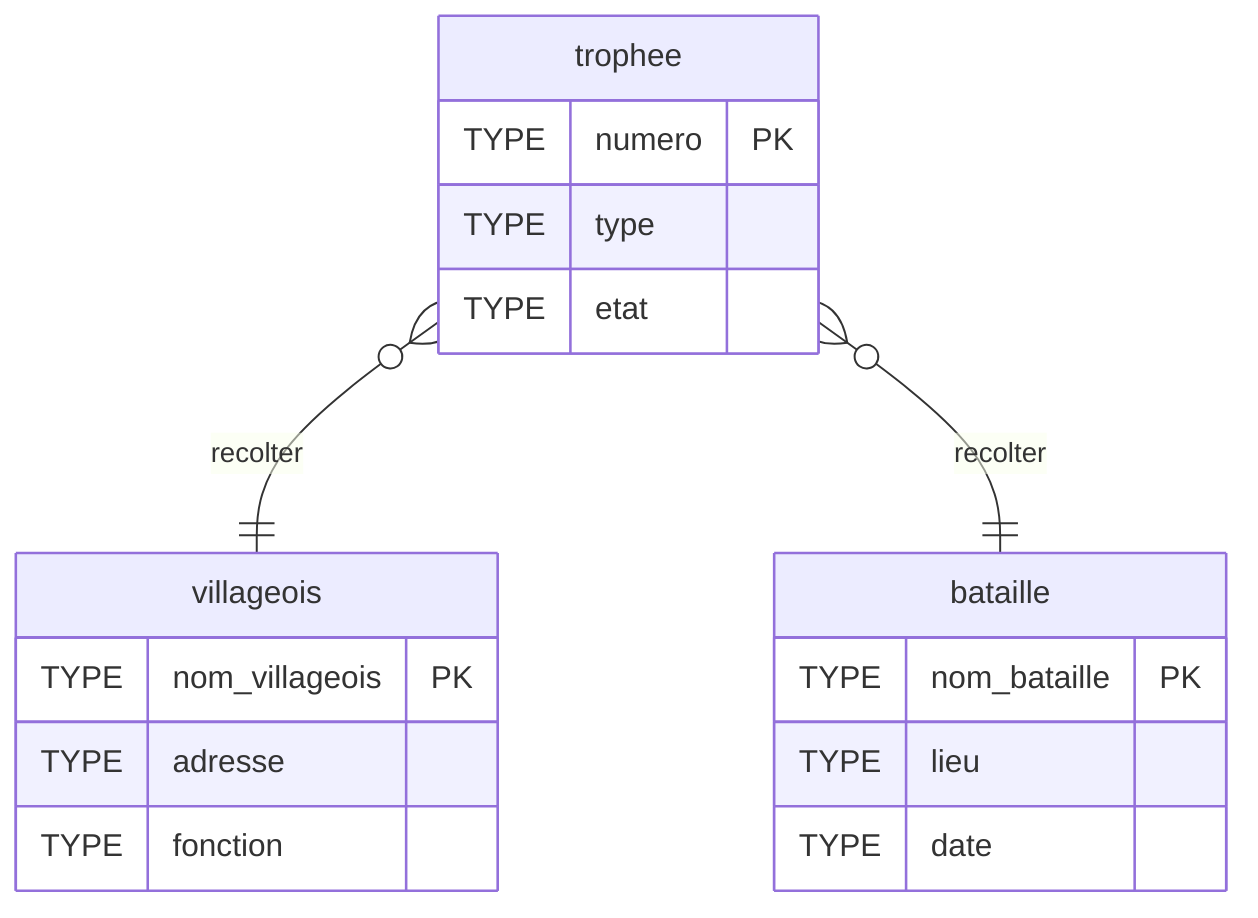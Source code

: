 erDiagram
  %% Generated by Mocodo 4.0.0
  bataille {
    TYPE nom_bataille PK
    TYPE lieu
    TYPE date
  }
  villageois {
    TYPE nom_villageois PK
    TYPE adresse
    TYPE fonction
  }
  trophee {
    TYPE numero PK
    TYPE type
    TYPE etat
  }
  trophee }o--|| villageois: recolter
  trophee }o--|| bataille: recolter